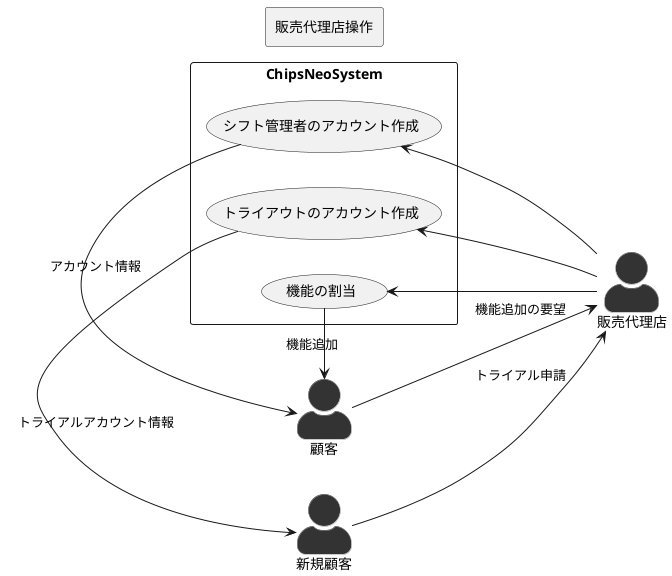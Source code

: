 @startuml 販売代理店

left to right direction
skinparam actorStyle awesome
skinparam actor {
    BackgroundColor #333333
    BorderColor #999999
}
actor 販売代理店 as sales_agent
actor 顧客 as client
actor 新規顧客 as new_client


rectangle 販売代理店操作 {
}

rectangle ChipsNeoSystem {
    usecase "機能の割当" as feature
    usecase "シフト管理者のアカウント作成" as create
    usecase "トライアウトのアカウント作成" as trial
}

sales_agent --> create
create -right-> client :アカウント情報

sales_agent -up-> feature
feature --> client :機能追加

client --> sales_agent :機能追加の要望

new_client --> sales_agent :トライアル申請
sales_agent --> trial
trial --> new_client :トライアルアカウント情報
@enduml
